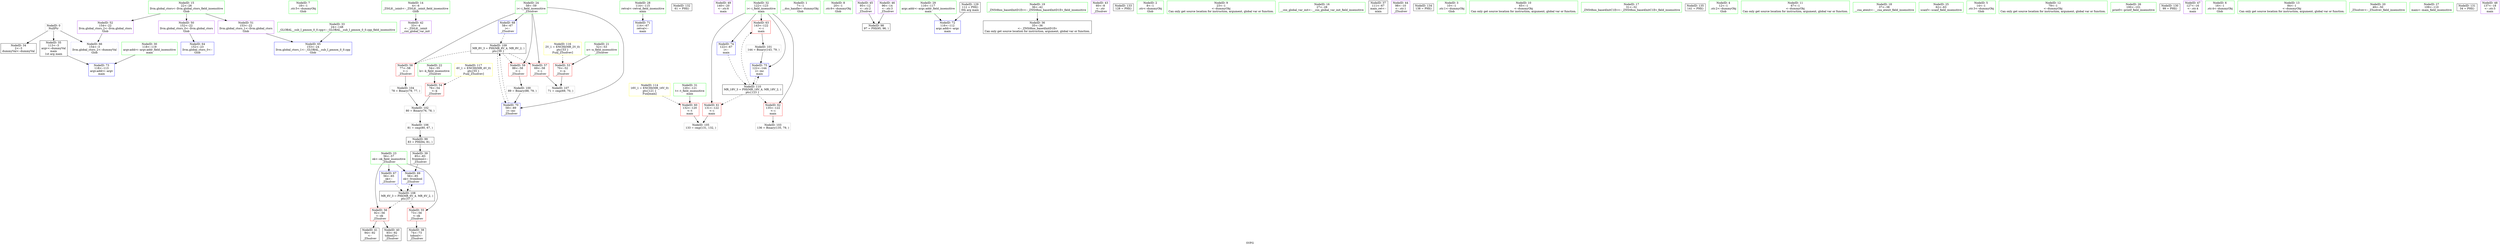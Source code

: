 digraph "SVFG" {
	label="SVFG";

	Node0x55d74b3b56f0 [shape=record,color=grey,label="{NodeID: 0\nNullPtr}"];
	Node0x55d74b3b56f0 -> Node0x55d74b3c81f0[style=solid];
	Node0x55d74b3b56f0 -> Node0x55d74b3c82f0[style=solid];
	Node0x55d74b3b56f0 -> Node0x55d74b3cad60[style=solid];
	Node0x55d74b3c6b80 [shape=record,color=green,label="{NodeID: 7\n18\<--1\n.str.5\<--dummyObj\nGlob }"];
	Node0x55d74b3c6fa0 [shape=record,color=green,label="{NodeID: 14\n4\<--6\n_ZStL8__ioinit\<--_ZStL8__ioinit_field_insensitive\nGlob }"];
	Node0x55d74b3c6fa0 -> Node0x55d74b3c88d0[style=solid];
	Node0x55d74b3ce2a0 [shape=record,color=grey,label="{NodeID: 104\n78 = Binary(79, 77, )\n}"];
	Node0x55d74b3ce2a0 -> Node0x55d74b3cdfa0[style=solid];
	Node0x55d74b3c76a0 [shape=record,color=green,label="{NodeID: 21\n52\<--53\nn\<--n_field_insensitive\n_Z5solvev\n}"];
	Node0x55d74b3c76a0 -> Node0x55d74b3ca270[style=solid];
	Node0x55d74b3c7ce0 [shape=record,color=green,label="{NodeID: 28\n114\<--115\nretval\<--retval_field_insensitive\nmain\n}"];
	Node0x55d74b3c7ce0 -> Node0x55d74b3cb1a0[style=solid];
	Node0x55d74b3c82f0 [shape=record,color=black,label="{NodeID: 35\n113\<--3\nargv\<--dummyVal\nmain\n1st arg main }"];
	Node0x55d74b3c82f0 -> Node0x55d74b3cb340[style=solid];
	Node0x55d74b3c88d0 [shape=record,color=purple,label="{NodeID: 42\n33\<--4\n\<--_ZStL8__ioinit\n__cxx_global_var_init\n}"];
	Node0x55d74b3d7b30 [shape=record,color=black,label="{NodeID: 132\n61 = PHI()\n}"];
	Node0x55d74b3c9ea0 [shape=record,color=purple,label="{NodeID: 49\n140\<--20\n\<--.str.6\nmain\n}"];
	Node0x55d74b3ca4e0 [shape=record,color=red,label="{NodeID: 56\n92\<--56\n\<--ok\n_Z5solvev\n}"];
	Node0x55d74b3ca4e0 -> Node0x55d74b3c8730[style=solid];
	Node0x55d74b3ca4e0 -> Node0x55d74b3c8800[style=solid];
	Node0x55d74b3caa90 [shape=record,color=red,label="{NodeID: 63\n143\<--122\n\<--i\nmain\n}"];
	Node0x55d74b3caa90 -> Node0x55d74b3cde20[style=solid];
	Node0x55d74b3cb0d0 [shape=record,color=blue,label="{NodeID: 70\n58\<--89\ni\<--inc\n_Z5solvev\n}"];
	Node0x55d74b3cb0d0 -> Node0x55d74b3d1b40[style=dashed];
	Node0x55d74b3c6070 [shape=record,color=green,label="{NodeID: 1\n7\<--1\n__dso_handle\<--dummyObj\nGlob }"];
	Node0x55d74b3c6c10 [shape=record,color=green,label="{NodeID: 8\n20\<--1\n.str.6\<--dummyObj\nGlob }"];
	Node0x55d74b25b840 [shape=record,color=black,label="{NodeID: 98\n97 = PHI(95, 96, )\n}"];
	Node0x55d74b3c70a0 [shape=record,color=green,label="{NodeID: 15\n22\<--26\nllvm.global_ctors\<--llvm.global_ctors_field_insensitive\nGlob }"];
	Node0x55d74b3c70a0 -> Node0x55d74b3c9f70[style=solid];
	Node0x55d74b3c70a0 -> Node0x55d74b3ca070[style=solid];
	Node0x55d74b3c70a0 -> Node0x55d74b3ca170[style=solid];
	Node0x55d74b3ce420 [shape=record,color=grey,label="{NodeID: 105\n133 = cmp(131, 132, )\n}"];
	Node0x55d74b3c7770 [shape=record,color=green,label="{NodeID: 22\n54\<--55\nk\<--k_field_insensitive\n_Z5solvev\n}"];
	Node0x55d74b3c7770 -> Node0x55d74b3ca340[style=solid];
	Node0x55d74b3c7db0 [shape=record,color=green,label="{NodeID: 29\n116\<--117\nargc.addr\<--argc.addr_field_insensitive\nmain\n}"];
	Node0x55d74b3c7db0 -> Node0x55d74b3cb270[style=solid];
	Node0x55d74b3c83c0 [shape=record,color=black,label="{NodeID: 36\n35\<--36\n\<--_ZNSt8ios_base4InitD1Ev\nCan only get source location for instruction, argument, global var or function.}"];
	Node0x55d74b3c89a0 [shape=record,color=purple,label="{NodeID: 43\n60\<--8\n\<--.str\n_Z5solvev\n}"];
	Node0x55d74b3d7c30 [shape=record,color=black,label="{NodeID: 133\n128 = PHI()\n}"];
	Node0x55d74b3c9f70 [shape=record,color=purple,label="{NodeID: 50\n152\<--22\nllvm.global_ctors_0\<--llvm.global_ctors\nGlob }"];
	Node0x55d74b3c9f70 -> Node0x55d74b3cab60[style=solid];
	Node0x55d74b3ca5b0 [shape=record,color=red,label="{NodeID: 57\n69\<--58\n\<--i\n_Z5solvev\n}"];
	Node0x55d74b3ca5b0 -> Node0x55d74b3ce720[style=solid];
	Node0x55d74b3cab60 [shape=record,color=blue,label="{NodeID: 64\n152\<--23\nllvm.global_ctors_0\<--\nGlob }"];
	Node0x55d74b3cb1a0 [shape=record,color=blue,label="{NodeID: 71\n114\<--67\nretval\<--\nmain\n}"];
	Node0x55d74b3c6100 [shape=record,color=green,label="{NodeID: 2\n8\<--1\n.str\<--dummyObj\nGlob }"];
	Node0x55d74b3c6ca0 [shape=record,color=green,label="{NodeID: 9\n23\<--1\n\<--dummyObj\nCan only get source location for instruction, argument, global var or function.}"];
	Node0x55d74b3c9400 [shape=record,color=black,label="{NodeID: 99\n83 = PHI(84, 81, )\n}"];
	Node0x55d74b3c9400 -> Node0x55d74b3c8660[style=solid];
	Node0x55d74b3c71a0 [shape=record,color=green,label="{NodeID: 16\n27\<--28\n__cxx_global_var_init\<--__cxx_global_var_init_field_insensitive\n}"];
	Node0x55d74b3ce5a0 [shape=record,color=grey,label="{NodeID: 106\n81 = cmp(80, 67, )\n}"];
	Node0x55d74b3ce5a0 -> Node0x55d74b3c9400[style=solid];
	Node0x55d74b3c7840 [shape=record,color=green,label="{NodeID: 23\n56\<--57\nok\<--ok_field_insensitive\n_Z5solvev\n}"];
	Node0x55d74b3c7840 -> Node0x55d74b3ca410[style=solid];
	Node0x55d74b3c7840 -> Node0x55d74b3ca4e0[style=solid];
	Node0x55d74b3c7840 -> Node0x55d74b3cae60[style=solid];
	Node0x55d74b3c7840 -> Node0x55d74b3cb000[style=solid];
	Node0x55d74b3c7e80 [shape=record,color=green,label="{NodeID: 30\n118\<--119\nargv.addr\<--argv.addr_field_insensitive\nmain\n}"];
	Node0x55d74b3c7e80 -> Node0x55d74b3cb340[style=solid];
	Node0x55d74b3c84c0 [shape=record,color=black,label="{NodeID: 37\n111\<--67\nmain_ret\<--\nmain\n}"];
	Node0x55d74b3c8a70 [shape=record,color=purple,label="{NodeID: 44\n98\<--10\n\<--.str.1\n_Z5solvev\n}"];
	Node0x55d74b3d7d30 [shape=record,color=black,label="{NodeID: 134\n138 = PHI()\n}"];
	Node0x55d74b3ca070 [shape=record,color=purple,label="{NodeID: 51\n153\<--22\nllvm.global_ctors_1\<--llvm.global_ctors\nGlob }"];
	Node0x55d74b3ca070 -> Node0x55d74b3cac60[style=solid];
	Node0x55d74b3ca680 [shape=record,color=red,label="{NodeID: 58\n77\<--58\n\<--i\n_Z5solvev\n}"];
	Node0x55d74b3ca680 -> Node0x55d74b3ce2a0[style=solid];
	Node0x55d74b3cac60 [shape=record,color=blue,label="{NodeID: 65\n153\<--24\nllvm.global_ctors_1\<--_GLOBAL__sub_I_pmnox_0_0.cpp\nGlob }"];
	Node0x55d74b3cb270 [shape=record,color=blue,label="{NodeID: 72\n116\<--112\nargc.addr\<--argc\nmain\n}"];
	Node0x55d74b3c6190 [shape=record,color=green,label="{NodeID: 3\n10\<--1\n.str.1\<--dummyObj\nGlob }"];
	Node0x55d74b3c6d30 [shape=record,color=green,label="{NodeID: 10\n65\<--1\n\<--dummyObj\nCan only get source location for instruction, argument, global var or function.}"];
	Node0x55d74b3cdca0 [shape=record,color=grey,label="{NodeID: 100\n89 = Binary(88, 79, )\n}"];
	Node0x55d74b3cdca0 -> Node0x55d74b3cb0d0[style=solid];
	Node0x55d74b3c72a0 [shape=record,color=green,label="{NodeID: 17\n31\<--32\n_ZNSt8ios_base4InitC1Ev\<--_ZNSt8ios_base4InitC1Ev_field_insensitive\n}"];
	Node0x55d74b3ce720 [shape=record,color=grey,label="{NodeID: 107\n71 = cmp(69, 70, )\n}"];
	Node0x55d74b3c7910 [shape=record,color=green,label="{NodeID: 24\n58\<--59\ni\<--i_field_insensitive\n_Z5solvev\n}"];
	Node0x55d74b3c7910 -> Node0x55d74b3ca5b0[style=solid];
	Node0x55d74b3c7910 -> Node0x55d74b3ca680[style=solid];
	Node0x55d74b3c7910 -> Node0x55d74b3ca750[style=solid];
	Node0x55d74b3c7910 -> Node0x55d74b3caf30[style=solid];
	Node0x55d74b3c7910 -> Node0x55d74b3cb0d0[style=solid];
	Node0x55d74b3d3220 [shape=record,color=yellow,style=double,label="{NodeID: 114\n16V_1 = ENCHI(MR_16V_0)\npts\{121 \}\nFun[main]}"];
	Node0x55d74b3d3220 -> Node0x55d74b3ca820[style=dashed];
	Node0x55d74b3c7f50 [shape=record,color=green,label="{NodeID: 31\n120\<--121\nt\<--t_field_insensitive\nmain\n}"];
	Node0x55d74b3c7f50 -> Node0x55d74b3ca820[style=solid];
	Node0x55d74b3c8590 [shape=record,color=black,label="{NodeID: 38\n74\<--73\ntobool\<--\n_Z5solvev\n}"];
	Node0x55d74b3c8b40 [shape=record,color=purple,label="{NodeID: 45\n95\<--12\n\<--.str.2\n_Z5solvev\n}"];
	Node0x55d74b3c8b40 -> Node0x55d74b25b840[style=solid];
	Node0x55d74b3d7e30 [shape=record,color=black,label="{NodeID: 135\n141 = PHI()\n}"];
	Node0x55d74b3ca170 [shape=record,color=purple,label="{NodeID: 52\n154\<--22\nllvm.global_ctors_2\<--llvm.global_ctors\nGlob }"];
	Node0x55d74b3ca170 -> Node0x55d74b3cad60[style=solid];
	Node0x55d74b3ca750 [shape=record,color=red,label="{NodeID: 59\n88\<--58\n\<--i\n_Z5solvev\n}"];
	Node0x55d74b3ca750 -> Node0x55d74b3cdca0[style=solid];
	Node0x55d74b3cad60 [shape=record,color=blue, style = dotted,label="{NodeID: 66\n154\<--3\nllvm.global_ctors_2\<--dummyVal\nGlob }"];
	Node0x55d74b3cb340 [shape=record,color=blue,label="{NodeID: 73\n118\<--113\nargv.addr\<--argv\nmain\n}"];
	Node0x55d74b3c6220 [shape=record,color=green,label="{NodeID: 4\n12\<--1\n.str.2\<--dummyObj\nGlob }"];
	Node0x55d74b3c6dc0 [shape=record,color=green,label="{NodeID: 11\n67\<--1\n\<--dummyObj\nCan only get source location for instruction, argument, global var or function.}"];
	Node0x55d74b3cde20 [shape=record,color=grey,label="{NodeID: 101\n144 = Binary(143, 79, )\n}"];
	Node0x55d74b3cde20 -> Node0x55d74b3cb4e0[style=solid];
	Node0x55d74b3c73a0 [shape=record,color=green,label="{NodeID: 18\n37\<--38\n__cxa_atexit\<--__cxa_atexit_field_insensitive\n}"];
	Node0x55d74b3d1640 [shape=record,color=black,label="{NodeID: 108\nMR_6V_3 = PHI(MR_6V_4, MR_6V_2, )\npts\{57 \}\n}"];
	Node0x55d74b3d1640 -> Node0x55d74b3ca410[style=dashed];
	Node0x55d74b3d1640 -> Node0x55d74b3ca4e0[style=dashed];
	Node0x55d74b3d1640 -> Node0x55d74b3cb000[style=dashed];
	Node0x55d74b3c79e0 [shape=record,color=green,label="{NodeID: 25\n62\<--63\nscanf\<--scanf_field_insensitive\n}"];
	Node0x55d74b3c8020 [shape=record,color=green,label="{NodeID: 32\n122\<--123\ni\<--i_field_insensitive\nmain\n}"];
	Node0x55d74b3c8020 -> Node0x55d74b3ca8f0[style=solid];
	Node0x55d74b3c8020 -> Node0x55d74b3ca9c0[style=solid];
	Node0x55d74b3c8020 -> Node0x55d74b3caa90[style=solid];
	Node0x55d74b3c8020 -> Node0x55d74b3cb410[style=solid];
	Node0x55d74b3c8020 -> Node0x55d74b3cb4e0[style=solid];
	Node0x55d74b3c8660 [shape=record,color=black,label="{NodeID: 39\n85\<--83\nfrombool\<--\n_Z5solvev\n}"];
	Node0x55d74b3c8660 -> Node0x55d74b3cb000[style=solid];
	Node0x55d74b3d86a0 [shape=record,color=black,label="{NodeID: 129\n112 = PHI()\n0th arg main }"];
	Node0x55d74b3d86a0 -> Node0x55d74b3cb270[style=solid];
	Node0x55d74b3c8c10 [shape=record,color=purple,label="{NodeID: 46\n96\<--14\n\<--.str.3\n_Z5solvev\n}"];
	Node0x55d74b3c8c10 -> Node0x55d74b25b840[style=solid];
	Node0x55d74b3ca270 [shape=record,color=red,label="{NodeID: 53\n70\<--52\n\<--n\n_Z5solvev\n}"];
	Node0x55d74b3ca270 -> Node0x55d74b3ce720[style=solid];
	Node0x55d74b3ca820 [shape=record,color=red,label="{NodeID: 60\n132\<--120\n\<--t\nmain\n}"];
	Node0x55d74b3ca820 -> Node0x55d74b3ce420[style=solid];
	Node0x55d74b3cae60 [shape=record,color=blue,label="{NodeID: 67\n56\<--65\nok\<--\n_Z5solvev\n}"];
	Node0x55d74b3cae60 -> Node0x55d74b3d1640[style=dashed];
	Node0x55d74b3cb410 [shape=record,color=blue,label="{NodeID: 74\n122\<--67\ni\<--\nmain\n}"];
	Node0x55d74b3cb410 -> Node0x55d74b3d2040[style=dashed];
	Node0x55d74b3c6a60 [shape=record,color=green,label="{NodeID: 5\n14\<--1\n.str.3\<--dummyObj\nGlob }"];
	Node0x55d74b3c6e50 [shape=record,color=green,label="{NodeID: 12\n79\<--1\n\<--dummyObj\nCan only get source location for instruction, argument, global var or function.}"];
	Node0x55d74b3cdfa0 [shape=record,color=grey,label="{NodeID: 102\n80 = Binary(76, 78, )\n}"];
	Node0x55d74b3cdfa0 -> Node0x55d74b3ce5a0[style=solid];
	Node0x55d74b3c74a0 [shape=record,color=green,label="{NodeID: 19\n36\<--42\n_ZNSt8ios_base4InitD1Ev\<--_ZNSt8ios_base4InitD1Ev_field_insensitive\n}"];
	Node0x55d74b3c74a0 -> Node0x55d74b3c83c0[style=solid];
	Node0x55d74b3d1b40 [shape=record,color=black,label="{NodeID: 109\nMR_8V_3 = PHI(MR_8V_4, MR_8V_2, )\npts\{59 \}\n}"];
	Node0x55d74b3d1b40 -> Node0x55d74b3ca5b0[style=dashed];
	Node0x55d74b3d1b40 -> Node0x55d74b3ca680[style=dashed];
	Node0x55d74b3d1b40 -> Node0x55d74b3ca750[style=dashed];
	Node0x55d74b3d1b40 -> Node0x55d74b3cb0d0[style=dashed];
	Node0x55d74b3c7ae0 [shape=record,color=green,label="{NodeID: 26\n100\<--101\nprintf\<--printf_field_insensitive\n}"];
	Node0x55d74b3d33e0 [shape=record,color=yellow,style=double,label="{NodeID: 116\n2V_1 = ENCHI(MR_2V_0)\npts\{53 \}\nFun[_Z5solvev]}"];
	Node0x55d74b3d33e0 -> Node0x55d74b3ca270[style=dashed];
	Node0x55d74b3c80f0 [shape=record,color=green,label="{NodeID: 33\n24\<--148\n_GLOBAL__sub_I_pmnox_0_0.cpp\<--_GLOBAL__sub_I_pmnox_0_0.cpp_field_insensitive\n}"];
	Node0x55d74b3c80f0 -> Node0x55d74b3cac60[style=solid];
	Node0x55d74b3c8730 [shape=record,color=black,label="{NodeID: 40\n93\<--92\ntobool2\<--\n_Z5solvev\n}"];
	Node0x55d74b3d7930 [shape=record,color=black,label="{NodeID: 130\n99 = PHI()\n}"];
	Node0x55d74b3c8ce0 [shape=record,color=purple,label="{NodeID: 47\n127\<--16\n\<--.str.4\nmain\n}"];
	Node0x55d74b3ca340 [shape=record,color=red,label="{NodeID: 54\n76\<--54\n\<--k\n_Z5solvev\n}"];
	Node0x55d74b3ca340 -> Node0x55d74b3cdfa0[style=solid];
	Node0x55d74b3ca8f0 [shape=record,color=red,label="{NodeID: 61\n131\<--122\n\<--i\nmain\n}"];
	Node0x55d74b3ca8f0 -> Node0x55d74b3ce420[style=solid];
	Node0x55d74b3caf30 [shape=record,color=blue,label="{NodeID: 68\n58\<--67\ni\<--\n_Z5solvev\n}"];
	Node0x55d74b3caf30 -> Node0x55d74b3d1b40[style=dashed];
	Node0x55d74b3cb4e0 [shape=record,color=blue,label="{NodeID: 75\n122\<--144\ni\<--inc\nmain\n}"];
	Node0x55d74b3cb4e0 -> Node0x55d74b3d2040[style=dashed];
	Node0x55d74b3c6af0 [shape=record,color=green,label="{NodeID: 6\n16\<--1\n.str.4\<--dummyObj\nGlob }"];
	Node0x55d74b3c6ee0 [shape=record,color=green,label="{NodeID: 13\n84\<--1\n\<--dummyObj\nCan only get source location for instruction, argument, global var or function.}"];
	Node0x55d74b3ce120 [shape=record,color=grey,label="{NodeID: 103\n136 = Binary(135, 79, )\n}"];
	Node0x55d74b3c75a0 [shape=record,color=green,label="{NodeID: 20\n49\<--50\n_Z5solvev\<--_Z5solvev_field_insensitive\n}"];
	Node0x55d74b3d2040 [shape=record,color=black,label="{NodeID: 110\nMR_18V_3 = PHI(MR_18V_4, MR_18V_2, )\npts\{123 \}\n}"];
	Node0x55d74b3d2040 -> Node0x55d74b3ca8f0[style=dashed];
	Node0x55d74b3d2040 -> Node0x55d74b3ca9c0[style=dashed];
	Node0x55d74b3d2040 -> Node0x55d74b3caa90[style=dashed];
	Node0x55d74b3d2040 -> Node0x55d74b3cb4e0[style=dashed];
	Node0x55d74b3c7be0 [shape=record,color=green,label="{NodeID: 27\n109\<--110\nmain\<--main_field_insensitive\n}"];
	Node0x55d74b3d34f0 [shape=record,color=yellow,style=double,label="{NodeID: 117\n4V_1 = ENCHI(MR_4V_0)\npts\{55 \}\nFun[_Z5solvev]}"];
	Node0x55d74b3d34f0 -> Node0x55d74b3ca340[style=dashed];
	Node0x55d74b3c81f0 [shape=record,color=black,label="{NodeID: 34\n2\<--3\ndummyVal\<--dummyVal\n}"];
	Node0x55d74b3c8800 [shape=record,color=black,label="{NodeID: 41\n94\<--92\n\<--\n_Z5solvev\n}"];
	Node0x55d74b3d7a30 [shape=record,color=black,label="{NodeID: 131\n34 = PHI()\n}"];
	Node0x55d74b3c9dd0 [shape=record,color=purple,label="{NodeID: 48\n137\<--18\n\<--.str.5\nmain\n}"];
	Node0x55d74b3ca410 [shape=record,color=red,label="{NodeID: 55\n73\<--56\n\<--ok\n_Z5solvev\n}"];
	Node0x55d74b3ca410 -> Node0x55d74b3c8590[style=solid];
	Node0x55d74b3ca9c0 [shape=record,color=red,label="{NodeID: 62\n135\<--122\n\<--i\nmain\n}"];
	Node0x55d74b3ca9c0 -> Node0x55d74b3ce120[style=solid];
	Node0x55d74b3cb000 [shape=record,color=blue,label="{NodeID: 69\n56\<--85\nok\<--frombool\n_Z5solvev\n}"];
	Node0x55d74b3cb000 -> Node0x55d74b3d1640[style=dashed];
}
